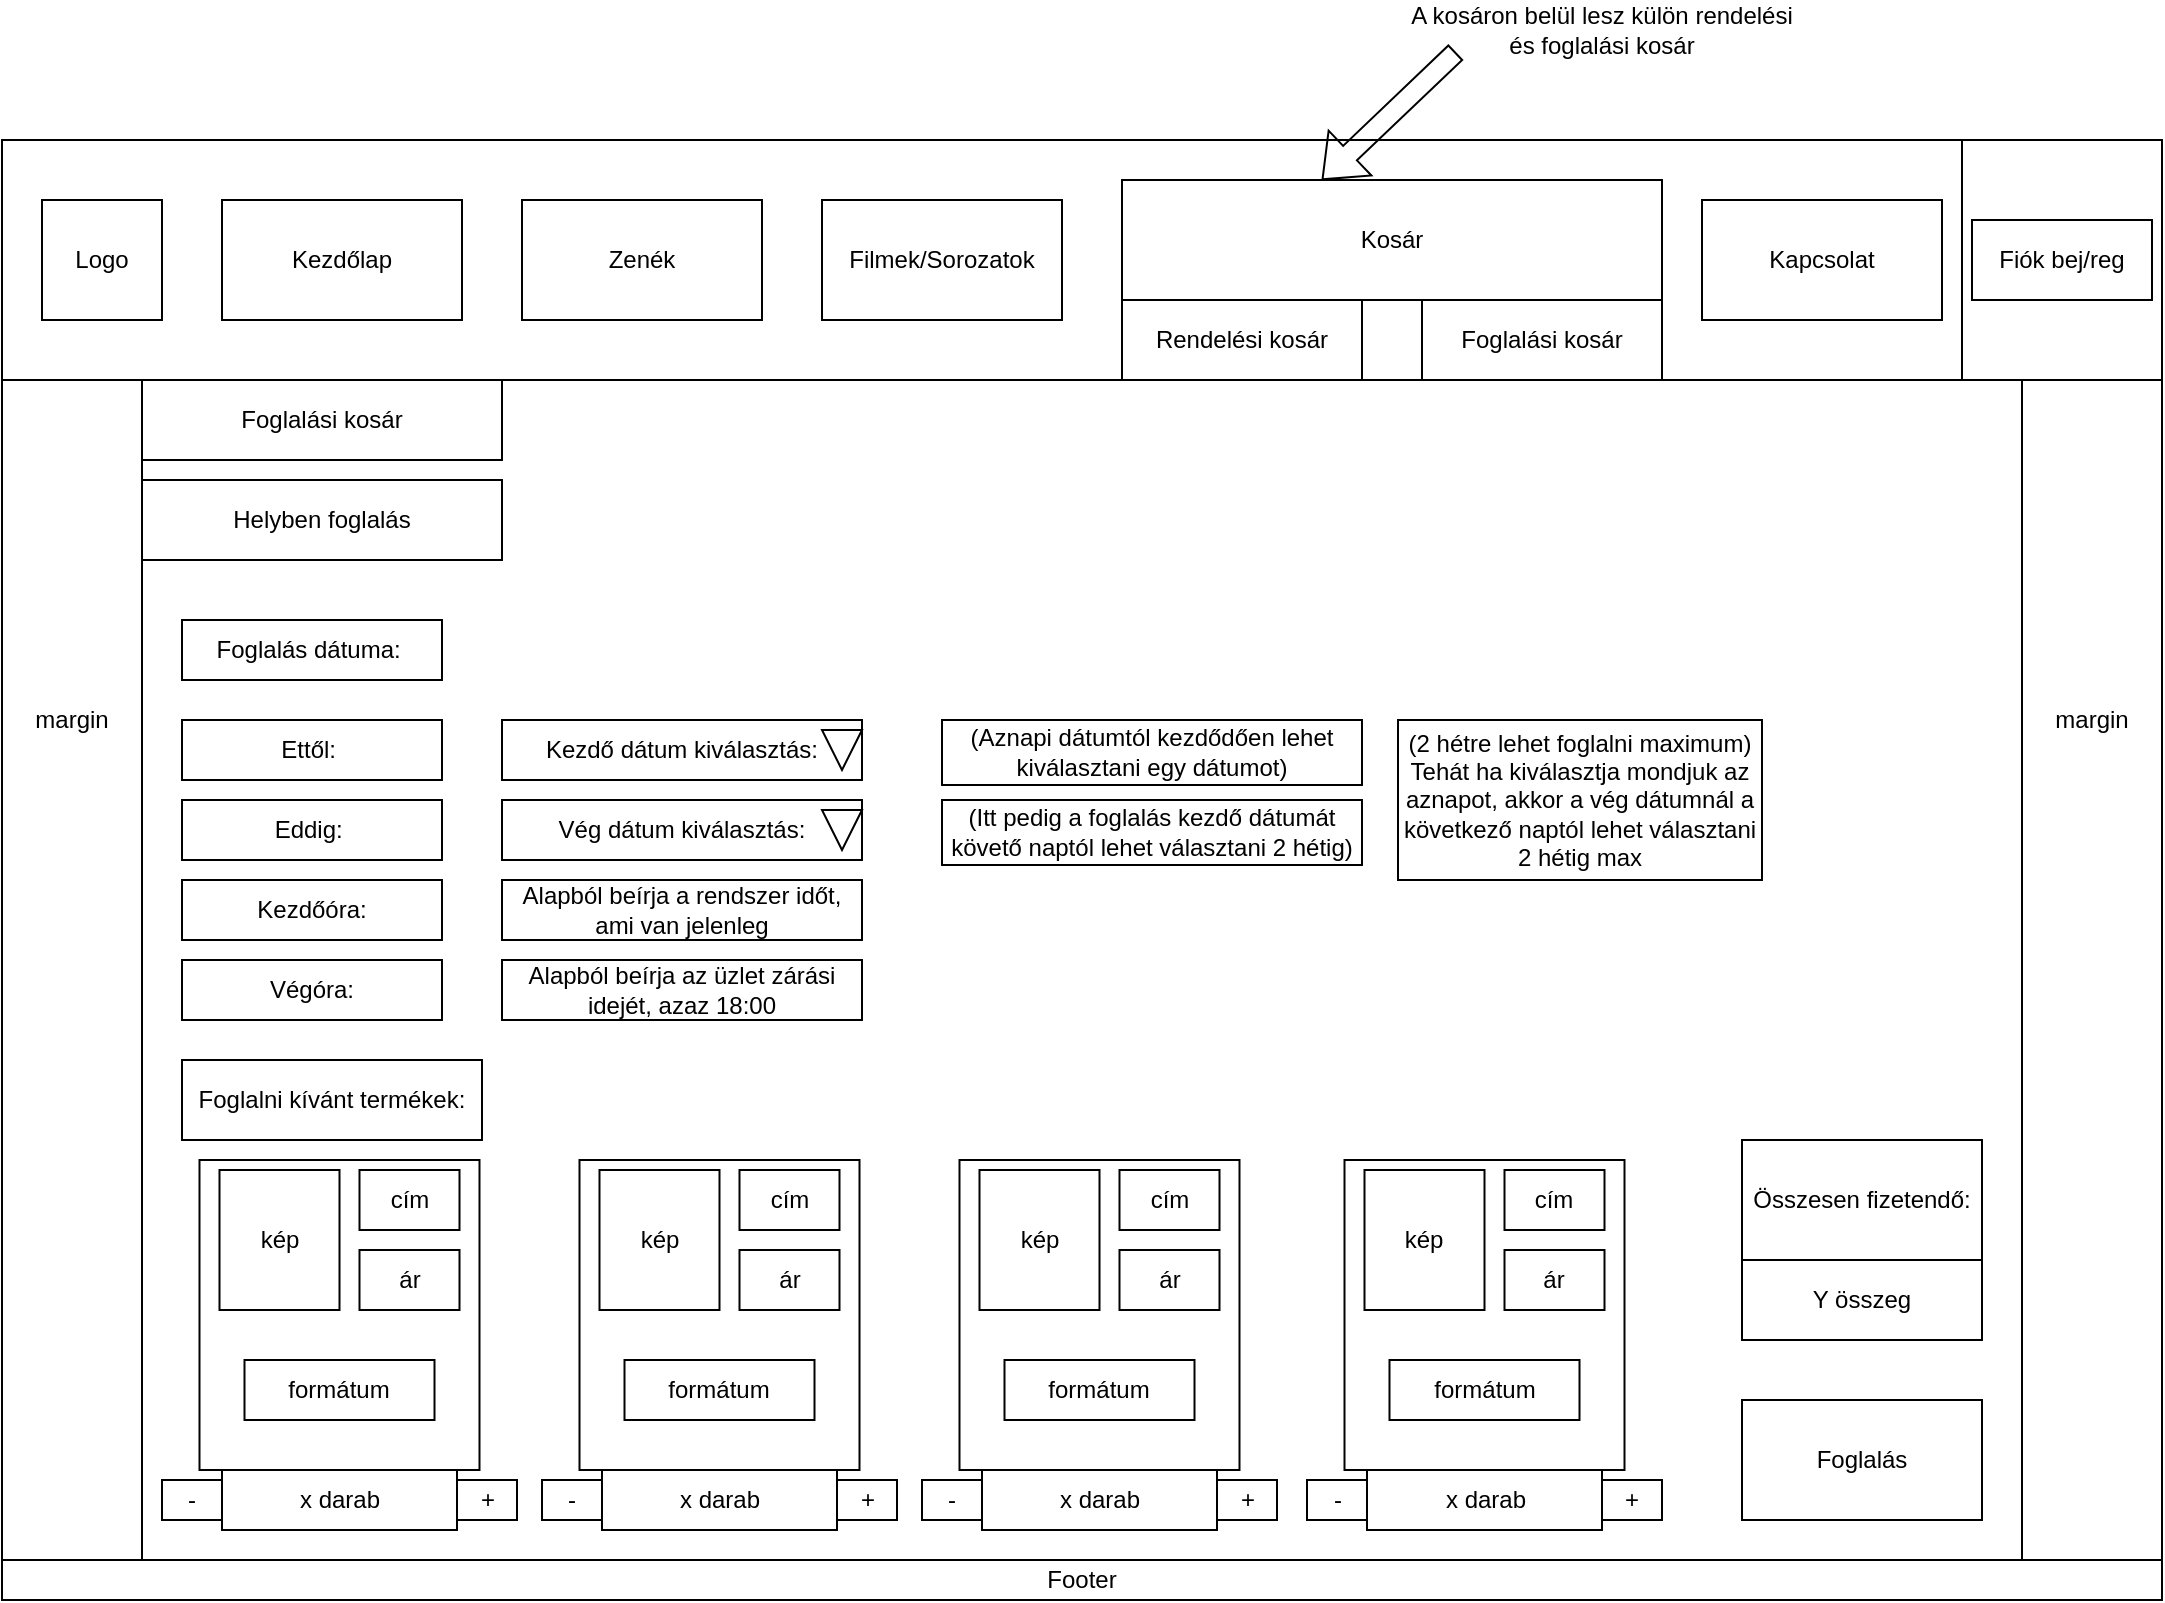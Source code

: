 <mxfile version="26.2.3">
  <diagram name="1 oldal" id="ZRo3TNaSbQ_DCoS2osNK">
    <mxGraphModel dx="-801" dy="884" grid="1" gridSize="10" guides="1" tooltips="1" connect="1" arrows="1" fold="1" page="1" pageScale="1" pageWidth="827" pageHeight="1169" math="0" shadow="0">
      <root>
        <mxCell id="0" />
        <mxCell id="1" parent="0" />
        <mxCell id="tNXsENTEjhiDUSROjqKi-867" value="" style="rounded=0;whiteSpace=wrap;html=1;" parent="1" vertex="1">
          <mxGeometry x="2610" y="310" width="1080" height="730" as="geometry" />
        </mxCell>
        <mxCell id="tNXsENTEjhiDUSROjqKi-868" value="" style="rounded=0;whiteSpace=wrap;html=1;" parent="1" vertex="1">
          <mxGeometry x="2610" y="310" width="1080" height="120" as="geometry" />
        </mxCell>
        <mxCell id="tNXsENTEjhiDUSROjqKi-870" value="Footer" style="rounded=0;whiteSpace=wrap;html=1;" parent="1" vertex="1">
          <mxGeometry x="2610" y="1020" width="1080" height="20" as="geometry" />
        </mxCell>
        <mxCell id="tNXsENTEjhiDUSROjqKi-871" value="" style="rounded=0;whiteSpace=wrap;html=1;" parent="1" vertex="1">
          <mxGeometry x="3590" y="310" width="100" height="120" as="geometry" />
        </mxCell>
        <mxCell id="tNXsENTEjhiDUSROjqKi-872" value="" style="rounded=0;whiteSpace=wrap;html=1;" parent="1" vertex="1">
          <mxGeometry x="2720" y="340" width="120" height="60" as="geometry" />
        </mxCell>
        <mxCell id="tNXsENTEjhiDUSROjqKi-873" value="" style="rounded=0;whiteSpace=wrap;html=1;" parent="1" vertex="1">
          <mxGeometry x="3320" y="370" width="120" height="60" as="geometry" />
        </mxCell>
        <mxCell id="tNXsENTEjhiDUSROjqKi-874" value="" style="rounded=0;whiteSpace=wrap;html=1;" parent="1" vertex="1">
          <mxGeometry x="2870" y="340" width="120" height="60" as="geometry" />
        </mxCell>
        <mxCell id="tNXsENTEjhiDUSROjqKi-875" value="" style="rounded=0;whiteSpace=wrap;html=1;" parent="1" vertex="1">
          <mxGeometry x="3170" y="370" width="120" height="60" as="geometry" />
        </mxCell>
        <mxCell id="tNXsENTEjhiDUSROjqKi-876" value="" style="rounded=0;whiteSpace=wrap;html=1;" parent="1" vertex="1">
          <mxGeometry x="3020" y="340" width="120" height="60" as="geometry" />
        </mxCell>
        <mxCell id="tNXsENTEjhiDUSROjqKi-877" value="" style="rounded=0;whiteSpace=wrap;html=1;" parent="1" vertex="1">
          <mxGeometry x="2680" y="430" width="940" height="590" as="geometry" />
        </mxCell>
        <mxCell id="tNXsENTEjhiDUSROjqKi-878" value="Kezdőlap" style="text;html=1;align=center;verticalAlign=middle;whiteSpace=wrap;rounded=0;" parent="1" vertex="1">
          <mxGeometry x="2720" y="340" width="120" height="60" as="geometry" />
        </mxCell>
        <mxCell id="tNXsENTEjhiDUSROjqKi-879" value="" style="rounded=0;whiteSpace=wrap;html=1;" parent="1" vertex="1">
          <mxGeometry x="2630" y="340" width="60" height="60" as="geometry" />
        </mxCell>
        <mxCell id="tNXsENTEjhiDUSROjqKi-880" value="&lt;div&gt;Logo&lt;/div&gt;" style="text;html=1;align=center;verticalAlign=middle;whiteSpace=wrap;rounded=0;" parent="1" vertex="1">
          <mxGeometry x="2630" y="340" width="60" height="60" as="geometry" />
        </mxCell>
        <mxCell id="tNXsENTEjhiDUSROjqKi-881" value="Zenék" style="text;html=1;align=center;verticalAlign=middle;whiteSpace=wrap;rounded=0;" parent="1" vertex="1">
          <mxGeometry x="2870" y="340" width="120" height="60" as="geometry" />
        </mxCell>
        <mxCell id="tNXsENTEjhiDUSROjqKi-882" value="Filmek/Sorozatok" style="text;html=1;align=center;verticalAlign=middle;whiteSpace=wrap;rounded=0;" parent="1" vertex="1">
          <mxGeometry x="3020" y="340" width="120" height="60" as="geometry" />
        </mxCell>
        <mxCell id="tNXsENTEjhiDUSROjqKi-883" value="Rendelési kosár" style="text;html=1;align=center;verticalAlign=middle;whiteSpace=wrap;rounded=0;" parent="1" vertex="1">
          <mxGeometry x="3170" y="380" width="120" height="60" as="geometry" />
        </mxCell>
        <mxCell id="tNXsENTEjhiDUSROjqKi-885" value="margin" style="text;html=1;align=center;verticalAlign=middle;whiteSpace=wrap;rounded=0;" parent="1" vertex="1">
          <mxGeometry x="2610" y="430" width="70" height="340" as="geometry" />
        </mxCell>
        <mxCell id="tNXsENTEjhiDUSROjqKi-886" value="margin" style="text;html=1;align=center;verticalAlign=middle;whiteSpace=wrap;rounded=0;" parent="1" vertex="1">
          <mxGeometry x="3620" y="430" width="70" height="340" as="geometry" />
        </mxCell>
        <mxCell id="tNXsENTEjhiDUSROjqKi-887" value="Fiók bej/reg" style="rounded=0;whiteSpace=wrap;html=1;" parent="1" vertex="1">
          <mxGeometry x="3595" y="350" width="90" height="40" as="geometry" />
        </mxCell>
        <mxCell id="tNXsENTEjhiDUSROjqKi-888" value="" style="rounded=0;whiteSpace=wrap;html=1;" parent="1" vertex="1">
          <mxGeometry x="3460" y="340" width="120" height="60" as="geometry" />
        </mxCell>
        <mxCell id="tNXsENTEjhiDUSROjqKi-889" value="Kapcsolat" style="text;html=1;align=center;verticalAlign=middle;whiteSpace=wrap;rounded=0;" parent="1" vertex="1">
          <mxGeometry x="3460" y="340" width="120" height="60" as="geometry" />
        </mxCell>
        <mxCell id="tNXsENTEjhiDUSROjqKi-890" value="Foglalási kosár" style="text;html=1;align=center;verticalAlign=middle;whiteSpace=wrap;rounded=0;" parent="1" vertex="1">
          <mxGeometry x="3320" y="380" width="120" height="60" as="geometry" />
        </mxCell>
        <mxCell id="tNXsENTEjhiDUSROjqKi-891" value="Kosár" style="rounded=0;whiteSpace=wrap;html=1;" parent="1" vertex="1">
          <mxGeometry x="3170" y="330" width="270" height="60" as="geometry" />
        </mxCell>
        <mxCell id="tNXsENTEjhiDUSROjqKi-892" value="A kosáron belül lesz külön rendelési és foglalási kosár" style="text;html=1;align=center;verticalAlign=middle;whiteSpace=wrap;rounded=0;" parent="1" vertex="1">
          <mxGeometry x="3310" y="240" width="200" height="30" as="geometry" />
        </mxCell>
        <mxCell id="tNXsENTEjhiDUSROjqKi-893" value="" style="endArrow=classic;html=1;rounded=0;entryX=0.37;entryY=0;entryDx=0;entryDy=0;shape=flexArrow;entryPerimeter=0;exitX=0.135;exitY=0.867;exitDx=0;exitDy=0;exitPerimeter=0;" parent="1" source="tNXsENTEjhiDUSROjqKi-892" target="tNXsENTEjhiDUSROjqKi-891" edge="1">
          <mxGeometry width="50" height="50" relative="1" as="geometry">
            <mxPoint x="3190" y="290" as="sourcePoint" />
            <mxPoint x="3070" y="370" as="targetPoint" />
          </mxGeometry>
        </mxCell>
        <mxCell id="tNXsENTEjhiDUSROjqKi-897" value="Foglalási kosár" style="rounded=0;whiteSpace=wrap;html=1;" parent="1" vertex="1">
          <mxGeometry x="2680" y="430" width="180" height="40" as="geometry" />
        </mxCell>
        <mxCell id="trwgs1z1zUuKxBCwaUoy-45" value="Helyben foglalás" style="rounded=0;whiteSpace=wrap;html=1;" vertex="1" parent="1">
          <mxGeometry x="2680" y="480" width="180" height="40" as="geometry" />
        </mxCell>
        <mxCell id="trwgs1z1zUuKxBCwaUoy-46" value="Foglalás dátuma:&amp;nbsp;" style="rounded=0;whiteSpace=wrap;html=1;" vertex="1" parent="1">
          <mxGeometry x="2700" y="550" width="130" height="30" as="geometry" />
        </mxCell>
        <mxCell id="trwgs1z1zUuKxBCwaUoy-47" value="Ettől:&amp;nbsp;" style="rounded=0;whiteSpace=wrap;html=1;" vertex="1" parent="1">
          <mxGeometry x="2700" y="600" width="130" height="30" as="geometry" />
        </mxCell>
        <mxCell id="trwgs1z1zUuKxBCwaUoy-48" value="Kezdő dátum kiválasztás:" style="rounded=0;whiteSpace=wrap;html=1;" vertex="1" parent="1">
          <mxGeometry x="2860" y="600" width="180" height="30" as="geometry" />
        </mxCell>
        <mxCell id="trwgs1z1zUuKxBCwaUoy-49" value="" style="triangle;whiteSpace=wrap;html=1;rotation=90;" vertex="1" parent="1">
          <mxGeometry x="3020" y="605" width="20" height="20" as="geometry" />
        </mxCell>
        <mxCell id="trwgs1z1zUuKxBCwaUoy-50" value="Eddig:&amp;nbsp;" style="rounded=0;whiteSpace=wrap;html=1;" vertex="1" parent="1">
          <mxGeometry x="2700" y="640" width="130" height="30" as="geometry" />
        </mxCell>
        <mxCell id="trwgs1z1zUuKxBCwaUoy-52" value="Vég dátum kiválasztás:" style="rounded=0;whiteSpace=wrap;html=1;" vertex="1" parent="1">
          <mxGeometry x="2860" y="640" width="180" height="30" as="geometry" />
        </mxCell>
        <mxCell id="trwgs1z1zUuKxBCwaUoy-53" value="" style="triangle;whiteSpace=wrap;html=1;rotation=90;" vertex="1" parent="1">
          <mxGeometry x="3020" y="645" width="20" height="20" as="geometry" />
        </mxCell>
        <mxCell id="trwgs1z1zUuKxBCwaUoy-54" value="(Aznapi dátumtól kezdődően lehet kiválasztani egy dátumot)" style="rounded=0;whiteSpace=wrap;html=1;" vertex="1" parent="1">
          <mxGeometry x="3080" y="600" width="210" height="32.5" as="geometry" />
        </mxCell>
        <mxCell id="trwgs1z1zUuKxBCwaUoy-55" value="(2 hétre lehet foglalni maximum)&lt;div&gt;Tehát ha kiválasztja mondjuk az aznapot, akkor a vég dátumnál a következő naptól lehet választani 2 hétig max&lt;/div&gt;" style="rounded=0;whiteSpace=wrap;html=1;" vertex="1" parent="1">
          <mxGeometry x="3308" y="600" width="182" height="80" as="geometry" />
        </mxCell>
        <mxCell id="trwgs1z1zUuKxBCwaUoy-56" value="(Itt pedig a foglalás kezdő dátumát követő naptól lehet választani 2 hétig)" style="rounded=0;whiteSpace=wrap;html=1;" vertex="1" parent="1">
          <mxGeometry x="3080" y="640" width="210" height="32.5" as="geometry" />
        </mxCell>
        <mxCell id="trwgs1z1zUuKxBCwaUoy-58" value="Kezdőóra:" style="rounded=0;whiteSpace=wrap;html=1;" vertex="1" parent="1">
          <mxGeometry x="2700" y="680" width="130" height="30" as="geometry" />
        </mxCell>
        <mxCell id="trwgs1z1zUuKxBCwaUoy-59" value="Alapból beírja a rendszer időt, ami van jelenleg" style="rounded=0;whiteSpace=wrap;html=1;" vertex="1" parent="1">
          <mxGeometry x="2860" y="680" width="180" height="30" as="geometry" />
        </mxCell>
        <mxCell id="trwgs1z1zUuKxBCwaUoy-66" value="Végóra:" style="rounded=0;whiteSpace=wrap;html=1;" vertex="1" parent="1">
          <mxGeometry x="2700" y="720" width="130" height="30" as="geometry" />
        </mxCell>
        <mxCell id="trwgs1z1zUuKxBCwaUoy-67" value="Alapból beírja az üzlet zárási idejét, azaz 18:00" style="rounded=0;whiteSpace=wrap;html=1;" vertex="1" parent="1">
          <mxGeometry x="2860" y="720" width="180" height="30" as="geometry" />
        </mxCell>
        <mxCell id="trwgs1z1zUuKxBCwaUoy-69" value="" style="group" vertex="1" connectable="0" parent="1">
          <mxGeometry x="2690" y="820" width="177.5" height="185" as="geometry" />
        </mxCell>
        <mxCell id="trwgs1z1zUuKxBCwaUoy-42" value="" style="group" vertex="1" connectable="0" parent="trwgs1z1zUuKxBCwaUoy-69">
          <mxGeometry x="18.75" width="140" height="155" as="geometry" />
        </mxCell>
        <mxCell id="tNXsENTEjhiDUSROjqKi-902" value="" style="rounded=0;whiteSpace=wrap;html=1;" parent="trwgs1z1zUuKxBCwaUoy-42" vertex="1">
          <mxGeometry width="140" height="155" as="geometry" />
        </mxCell>
        <mxCell id="trwgs1z1zUuKxBCwaUoy-4" value="kép" style="rounded=0;whiteSpace=wrap;html=1;" vertex="1" parent="trwgs1z1zUuKxBCwaUoy-42">
          <mxGeometry x="10" y="5" width="60" height="70" as="geometry" />
        </mxCell>
        <mxCell id="trwgs1z1zUuKxBCwaUoy-8" value="cím" style="rounded=0;whiteSpace=wrap;html=1;" vertex="1" parent="trwgs1z1zUuKxBCwaUoy-42">
          <mxGeometry x="80" y="5" width="50" height="30" as="geometry" />
        </mxCell>
        <mxCell id="trwgs1z1zUuKxBCwaUoy-16" value="ár" style="rounded=0;whiteSpace=wrap;html=1;" vertex="1" parent="trwgs1z1zUuKxBCwaUoy-42">
          <mxGeometry x="80" y="45" width="50" height="30" as="geometry" />
        </mxCell>
        <mxCell id="trwgs1z1zUuKxBCwaUoy-20" value="formátum" style="rounded=0;whiteSpace=wrap;html=1;" vertex="1" parent="trwgs1z1zUuKxBCwaUoy-42">
          <mxGeometry x="22.5" y="100" width="95" height="30" as="geometry" />
        </mxCell>
        <mxCell id="trwgs1z1zUuKxBCwaUoy-43" value="" style="group" vertex="1" connectable="0" parent="trwgs1z1zUuKxBCwaUoy-69">
          <mxGeometry y="155" width="177.5" height="30" as="geometry" />
        </mxCell>
        <mxCell id="trwgs1z1zUuKxBCwaUoy-24" value="x darab" style="rounded=0;whiteSpace=wrap;html=1;" vertex="1" parent="trwgs1z1zUuKxBCwaUoy-43">
          <mxGeometry x="30" width="117.5" height="30" as="geometry" />
        </mxCell>
        <mxCell id="trwgs1z1zUuKxBCwaUoy-30" value="-" style="rounded=0;whiteSpace=wrap;html=1;" vertex="1" parent="trwgs1z1zUuKxBCwaUoy-43">
          <mxGeometry y="5" width="30" height="20" as="geometry" />
        </mxCell>
        <mxCell id="trwgs1z1zUuKxBCwaUoy-33" value="+" style="rounded=0;whiteSpace=wrap;html=1;" vertex="1" parent="trwgs1z1zUuKxBCwaUoy-43">
          <mxGeometry x="147.5" y="5" width="30" height="20" as="geometry" />
        </mxCell>
        <mxCell id="trwgs1z1zUuKxBCwaUoy-70" value="Foglalni kívánt termékek:" style="rounded=0;whiteSpace=wrap;html=1;" vertex="1" parent="1">
          <mxGeometry x="2700" y="770" width="150" height="40" as="geometry" />
        </mxCell>
        <mxCell id="trwgs1z1zUuKxBCwaUoy-71" value="" style="group" vertex="1" connectable="0" parent="1">
          <mxGeometry x="2880" y="820" width="177.5" height="185" as="geometry" />
        </mxCell>
        <mxCell id="trwgs1z1zUuKxBCwaUoy-72" value="" style="group" vertex="1" connectable="0" parent="trwgs1z1zUuKxBCwaUoy-71">
          <mxGeometry x="18.75" width="140" height="155" as="geometry" />
        </mxCell>
        <mxCell id="trwgs1z1zUuKxBCwaUoy-73" value="" style="rounded=0;whiteSpace=wrap;html=1;" vertex="1" parent="trwgs1z1zUuKxBCwaUoy-72">
          <mxGeometry width="140" height="155" as="geometry" />
        </mxCell>
        <mxCell id="trwgs1z1zUuKxBCwaUoy-74" value="kép" style="rounded=0;whiteSpace=wrap;html=1;" vertex="1" parent="trwgs1z1zUuKxBCwaUoy-72">
          <mxGeometry x="10" y="5" width="60" height="70" as="geometry" />
        </mxCell>
        <mxCell id="trwgs1z1zUuKxBCwaUoy-75" value="cím" style="rounded=0;whiteSpace=wrap;html=1;" vertex="1" parent="trwgs1z1zUuKxBCwaUoy-72">
          <mxGeometry x="80" y="5" width="50" height="30" as="geometry" />
        </mxCell>
        <mxCell id="trwgs1z1zUuKxBCwaUoy-76" value="ár" style="rounded=0;whiteSpace=wrap;html=1;" vertex="1" parent="trwgs1z1zUuKxBCwaUoy-72">
          <mxGeometry x="80" y="45" width="50" height="30" as="geometry" />
        </mxCell>
        <mxCell id="trwgs1z1zUuKxBCwaUoy-77" value="formátum" style="rounded=0;whiteSpace=wrap;html=1;" vertex="1" parent="trwgs1z1zUuKxBCwaUoy-72">
          <mxGeometry x="22.5" y="100" width="95" height="30" as="geometry" />
        </mxCell>
        <mxCell id="trwgs1z1zUuKxBCwaUoy-78" value="" style="group" vertex="1" connectable="0" parent="trwgs1z1zUuKxBCwaUoy-71">
          <mxGeometry y="155" width="177.5" height="30" as="geometry" />
        </mxCell>
        <mxCell id="trwgs1z1zUuKxBCwaUoy-79" value="x darab" style="rounded=0;whiteSpace=wrap;html=1;" vertex="1" parent="trwgs1z1zUuKxBCwaUoy-78">
          <mxGeometry x="30" width="117.5" height="30" as="geometry" />
        </mxCell>
        <mxCell id="trwgs1z1zUuKxBCwaUoy-80" value="-" style="rounded=0;whiteSpace=wrap;html=1;" vertex="1" parent="trwgs1z1zUuKxBCwaUoy-78">
          <mxGeometry y="5" width="30" height="20" as="geometry" />
        </mxCell>
        <mxCell id="trwgs1z1zUuKxBCwaUoy-81" value="+" style="rounded=0;whiteSpace=wrap;html=1;" vertex="1" parent="trwgs1z1zUuKxBCwaUoy-78">
          <mxGeometry x="147.5" y="5" width="30" height="20" as="geometry" />
        </mxCell>
        <mxCell id="trwgs1z1zUuKxBCwaUoy-82" value="" style="group" vertex="1" connectable="0" parent="1">
          <mxGeometry x="3070" y="820" width="177.5" height="185" as="geometry" />
        </mxCell>
        <mxCell id="trwgs1z1zUuKxBCwaUoy-83" value="" style="group" vertex="1" connectable="0" parent="trwgs1z1zUuKxBCwaUoy-82">
          <mxGeometry x="18.75" width="140" height="155" as="geometry" />
        </mxCell>
        <mxCell id="trwgs1z1zUuKxBCwaUoy-84" value="" style="rounded=0;whiteSpace=wrap;html=1;" vertex="1" parent="trwgs1z1zUuKxBCwaUoy-83">
          <mxGeometry width="140" height="155" as="geometry" />
        </mxCell>
        <mxCell id="trwgs1z1zUuKxBCwaUoy-85" value="kép" style="rounded=0;whiteSpace=wrap;html=1;" vertex="1" parent="trwgs1z1zUuKxBCwaUoy-83">
          <mxGeometry x="10" y="5" width="60" height="70" as="geometry" />
        </mxCell>
        <mxCell id="trwgs1z1zUuKxBCwaUoy-86" value="cím" style="rounded=0;whiteSpace=wrap;html=1;" vertex="1" parent="trwgs1z1zUuKxBCwaUoy-83">
          <mxGeometry x="80" y="5" width="50" height="30" as="geometry" />
        </mxCell>
        <mxCell id="trwgs1z1zUuKxBCwaUoy-87" value="ár" style="rounded=0;whiteSpace=wrap;html=1;" vertex="1" parent="trwgs1z1zUuKxBCwaUoy-83">
          <mxGeometry x="80" y="45" width="50" height="30" as="geometry" />
        </mxCell>
        <mxCell id="trwgs1z1zUuKxBCwaUoy-88" value="formátum" style="rounded=0;whiteSpace=wrap;html=1;" vertex="1" parent="trwgs1z1zUuKxBCwaUoy-83">
          <mxGeometry x="22.5" y="100" width="95" height="30" as="geometry" />
        </mxCell>
        <mxCell id="trwgs1z1zUuKxBCwaUoy-89" value="" style="group" vertex="1" connectable="0" parent="trwgs1z1zUuKxBCwaUoy-82">
          <mxGeometry y="155" width="177.5" height="30" as="geometry" />
        </mxCell>
        <mxCell id="trwgs1z1zUuKxBCwaUoy-90" value="x darab" style="rounded=0;whiteSpace=wrap;html=1;" vertex="1" parent="trwgs1z1zUuKxBCwaUoy-89">
          <mxGeometry x="30" width="117.5" height="30" as="geometry" />
        </mxCell>
        <mxCell id="trwgs1z1zUuKxBCwaUoy-91" value="-" style="rounded=0;whiteSpace=wrap;html=1;" vertex="1" parent="trwgs1z1zUuKxBCwaUoy-89">
          <mxGeometry y="5" width="30" height="20" as="geometry" />
        </mxCell>
        <mxCell id="trwgs1z1zUuKxBCwaUoy-92" value="+" style="rounded=0;whiteSpace=wrap;html=1;" vertex="1" parent="trwgs1z1zUuKxBCwaUoy-89">
          <mxGeometry x="147.5" y="5" width="30" height="20" as="geometry" />
        </mxCell>
        <mxCell id="trwgs1z1zUuKxBCwaUoy-94" value="" style="group" vertex="1" connectable="0" parent="1">
          <mxGeometry x="3262.5" y="820" width="177.5" height="185" as="geometry" />
        </mxCell>
        <mxCell id="trwgs1z1zUuKxBCwaUoy-95" value="" style="group" vertex="1" connectable="0" parent="trwgs1z1zUuKxBCwaUoy-94">
          <mxGeometry x="18.75" width="140" height="155" as="geometry" />
        </mxCell>
        <mxCell id="trwgs1z1zUuKxBCwaUoy-96" value="" style="rounded=0;whiteSpace=wrap;html=1;" vertex="1" parent="trwgs1z1zUuKxBCwaUoy-95">
          <mxGeometry width="140" height="155" as="geometry" />
        </mxCell>
        <mxCell id="trwgs1z1zUuKxBCwaUoy-97" value="kép" style="rounded=0;whiteSpace=wrap;html=1;" vertex="1" parent="trwgs1z1zUuKxBCwaUoy-95">
          <mxGeometry x="10" y="5" width="60" height="70" as="geometry" />
        </mxCell>
        <mxCell id="trwgs1z1zUuKxBCwaUoy-98" value="cím" style="rounded=0;whiteSpace=wrap;html=1;" vertex="1" parent="trwgs1z1zUuKxBCwaUoy-95">
          <mxGeometry x="80" y="5" width="50" height="30" as="geometry" />
        </mxCell>
        <mxCell id="trwgs1z1zUuKxBCwaUoy-99" value="ár" style="rounded=0;whiteSpace=wrap;html=1;" vertex="1" parent="trwgs1z1zUuKxBCwaUoy-95">
          <mxGeometry x="80" y="45" width="50" height="30" as="geometry" />
        </mxCell>
        <mxCell id="trwgs1z1zUuKxBCwaUoy-100" value="formátum" style="rounded=0;whiteSpace=wrap;html=1;" vertex="1" parent="trwgs1z1zUuKxBCwaUoy-95">
          <mxGeometry x="22.5" y="100" width="95" height="30" as="geometry" />
        </mxCell>
        <mxCell id="trwgs1z1zUuKxBCwaUoy-101" value="" style="group" vertex="1" connectable="0" parent="trwgs1z1zUuKxBCwaUoy-94">
          <mxGeometry y="155" width="177.5" height="30" as="geometry" />
        </mxCell>
        <mxCell id="trwgs1z1zUuKxBCwaUoy-102" value="x darab" style="rounded=0;whiteSpace=wrap;html=1;" vertex="1" parent="trwgs1z1zUuKxBCwaUoy-101">
          <mxGeometry x="30" width="117.5" height="30" as="geometry" />
        </mxCell>
        <mxCell id="trwgs1z1zUuKxBCwaUoy-103" value="-" style="rounded=0;whiteSpace=wrap;html=1;" vertex="1" parent="trwgs1z1zUuKxBCwaUoy-101">
          <mxGeometry y="5" width="30" height="20" as="geometry" />
        </mxCell>
        <mxCell id="trwgs1z1zUuKxBCwaUoy-104" value="+" style="rounded=0;whiteSpace=wrap;html=1;" vertex="1" parent="trwgs1z1zUuKxBCwaUoy-101">
          <mxGeometry x="147.5" y="5" width="30" height="20" as="geometry" />
        </mxCell>
        <mxCell id="trwgs1z1zUuKxBCwaUoy-105" value="Összesen fizetendő:" style="rounded=0;whiteSpace=wrap;html=1;" vertex="1" parent="1">
          <mxGeometry x="3480" y="810" width="120" height="60" as="geometry" />
        </mxCell>
        <mxCell id="trwgs1z1zUuKxBCwaUoy-106" value="Y összeg" style="rounded=0;whiteSpace=wrap;html=1;" vertex="1" parent="1">
          <mxGeometry x="3480" y="870" width="120" height="40" as="geometry" />
        </mxCell>
        <mxCell id="trwgs1z1zUuKxBCwaUoy-108" value="Foglalás" style="rounded=0;whiteSpace=wrap;html=1;" vertex="1" parent="1">
          <mxGeometry x="3480" y="940" width="120" height="60" as="geometry" />
        </mxCell>
      </root>
    </mxGraphModel>
  </diagram>
</mxfile>
